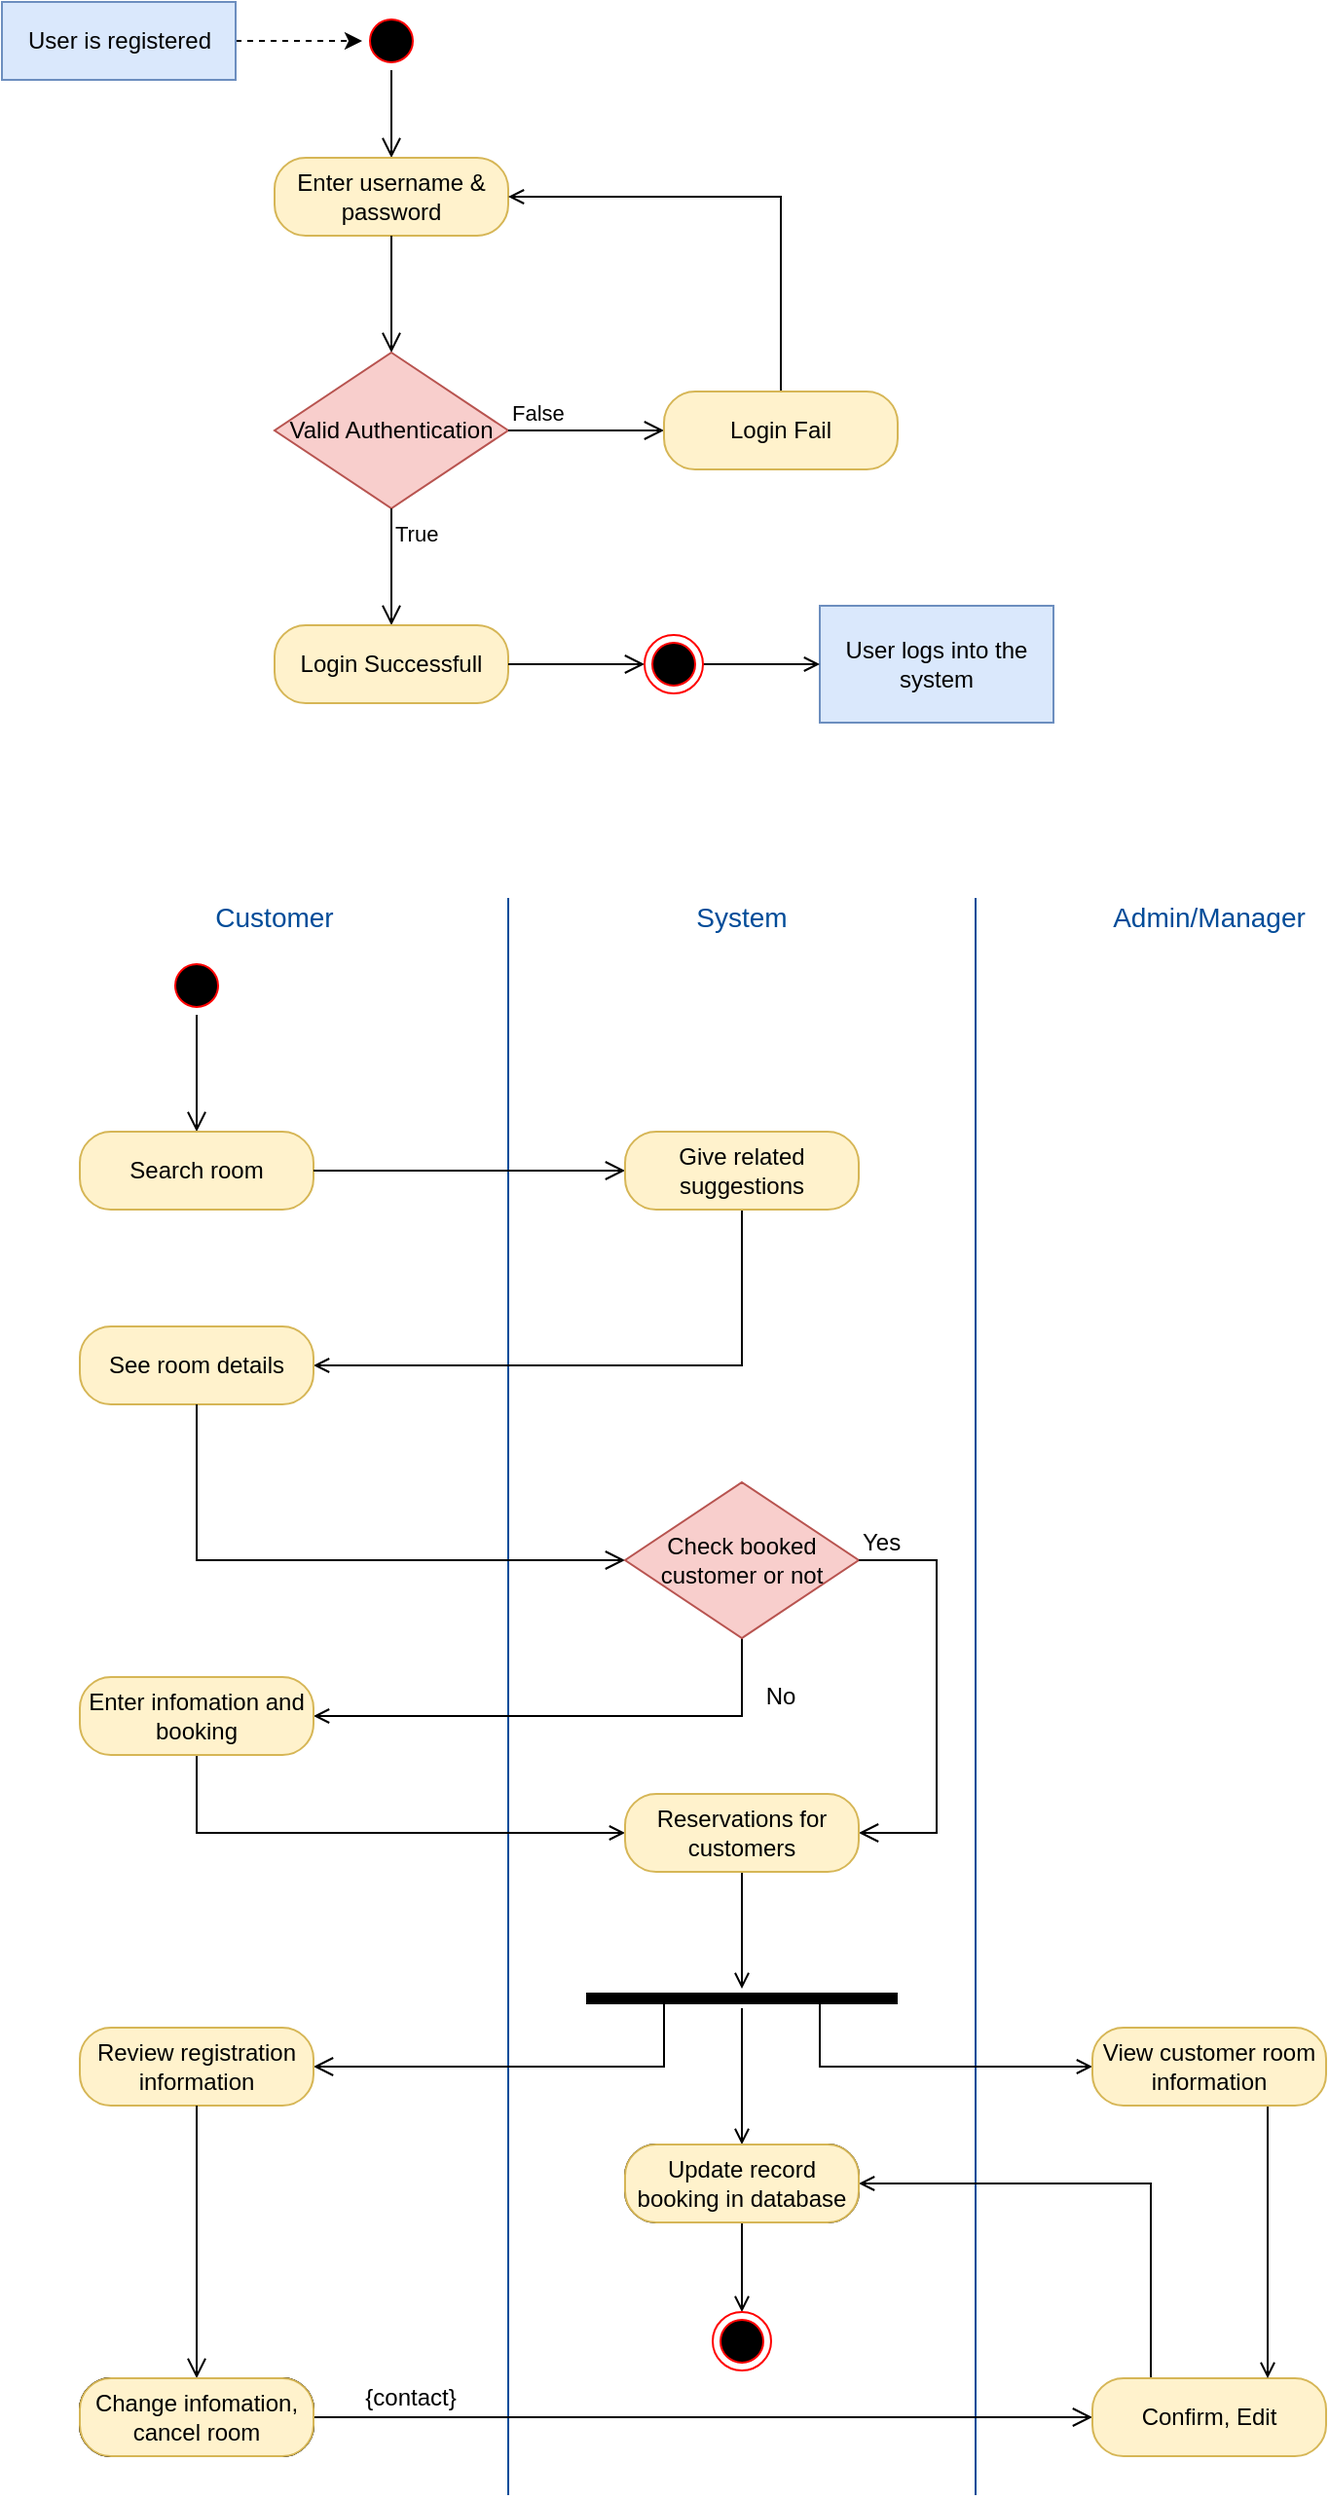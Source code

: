 <mxfile version="12.9.9" type="device"><diagram id="uFxj3A4gEIVILzr_MBpF" name="Page-1"><mxGraphModel dx="1038" dy="641" grid="1" gridSize="10" guides="1" tooltips="1" connect="1" arrows="1" fold="1" page="1" pageScale="1" pageWidth="1169" pageHeight="827" math="0" shadow="0"><root><mxCell id="0"/><mxCell id="1" parent="0"/><mxCell id="ILYy51zfQqcOIbG5fD4P-10" value="" style="ellipse;html=1;shape=startState;fillColor=#000000;strokeColor=#ff0000;" vertex="1" parent="1"><mxGeometry x="205" y="45" width="30" height="30" as="geometry"/></mxCell><mxCell id="ILYy51zfQqcOIbG5fD4P-11" value="" style="edgeStyle=orthogonalEdgeStyle;html=1;verticalAlign=bottom;endArrow=open;endSize=8;strokeColor=#000000;entryX=0.5;entryY=0;entryDx=0;entryDy=0;" edge="1" source="ILYy51zfQqcOIbG5fD4P-10" parent="1" target="ILYy51zfQqcOIbG5fD4P-12"><mxGeometry relative="1" as="geometry"><mxPoint x="220" y="130" as="targetPoint"/></mxGeometry></mxCell><mxCell id="ILYy51zfQqcOIbG5fD4P-12" value="Enter username &amp;amp; password" style="rounded=1;whiteSpace=wrap;html=1;arcSize=40;fillColor=#fff2cc;strokeColor=#d6b656;" vertex="1" parent="1"><mxGeometry x="160" y="120" width="120" height="40" as="geometry"/></mxCell><mxCell id="ILYy51zfQqcOIbG5fD4P-13" value="" style="edgeStyle=orthogonalEdgeStyle;html=1;verticalAlign=bottom;endArrow=open;endSize=8;strokeColor=#000000;entryX=0.5;entryY=0;entryDx=0;entryDy=0;" edge="1" source="ILYy51zfQqcOIbG5fD4P-12" parent="1" target="ILYy51zfQqcOIbG5fD4P-21"><mxGeometry relative="1" as="geometry"><mxPoint x="220" y="260" as="targetPoint"/></mxGeometry></mxCell><mxCell id="ILYy51zfQqcOIbG5fD4P-17" style="edgeStyle=orthogonalEdgeStyle;rounded=0;orthogonalLoop=1;jettySize=auto;html=1;dashed=1;" edge="1" parent="1" source="ILYy51zfQqcOIbG5fD4P-16" target="ILYy51zfQqcOIbG5fD4P-10"><mxGeometry relative="1" as="geometry"/></mxCell><mxCell id="ILYy51zfQqcOIbG5fD4P-16" value="User is registered" style="html=1;dashed=0;whitespace=wrap;fillColor=#dae8fc;strokeColor=#6c8ebf;" vertex="1" parent="1"><mxGeometry x="20" y="40" width="120" height="40" as="geometry"/></mxCell><mxCell id="ILYy51zfQqcOIbG5fD4P-21" value="Valid Authentication" style="rhombus;whiteSpace=wrap;html=1;fillColor=#f8cecc;strokeColor=#b85450;" vertex="1" parent="1"><mxGeometry x="160" y="220" width="120" height="80" as="geometry"/></mxCell><mxCell id="ILYy51zfQqcOIbG5fD4P-22" value="False" style="edgeStyle=orthogonalEdgeStyle;html=1;align=left;verticalAlign=bottom;endArrow=open;endSize=8;strokeColor=#000000;" edge="1" source="ILYy51zfQqcOIbG5fD4P-21" parent="1"><mxGeometry x="-1" relative="1" as="geometry"><mxPoint x="360" y="260" as="targetPoint"/></mxGeometry></mxCell><mxCell id="ILYy51zfQqcOIbG5fD4P-23" value="True" style="edgeStyle=orthogonalEdgeStyle;html=1;align=left;verticalAlign=top;endArrow=open;endSize=8;strokeColor=#000000;entryX=0.5;entryY=0;entryDx=0;entryDy=0;" edge="1" source="ILYy51zfQqcOIbG5fD4P-21" parent="1" target="ILYy51zfQqcOIbG5fD4P-27"><mxGeometry x="-1" relative="1" as="geometry"><mxPoint x="220" y="360" as="targetPoint"/></mxGeometry></mxCell><mxCell id="ILYy51zfQqcOIbG5fD4P-26" style="edgeStyle=orthogonalEdgeStyle;rounded=0;orthogonalLoop=1;jettySize=auto;html=1;entryX=1;entryY=0.5;entryDx=0;entryDy=0;endArrow=open;endFill=0;" edge="1" parent="1" source="ILYy51zfQqcOIbG5fD4P-24" target="ILYy51zfQqcOIbG5fD4P-12"><mxGeometry relative="1" as="geometry"><Array as="points"><mxPoint x="420" y="140"/></Array></mxGeometry></mxCell><mxCell id="ILYy51zfQqcOIbG5fD4P-24" value="Login Fail" style="rounded=1;whiteSpace=wrap;html=1;arcSize=40;fillColor=#fff2cc;strokeColor=#d6b656;" vertex="1" parent="1"><mxGeometry x="360" y="240" width="120" height="40" as="geometry"/></mxCell><mxCell id="ILYy51zfQqcOIbG5fD4P-27" value="Login Successfull" style="rounded=1;whiteSpace=wrap;html=1;arcSize=40;fillColor=#fff2cc;strokeColor=#d6b656;" vertex="1" parent="1"><mxGeometry x="160" y="360" width="120" height="40" as="geometry"/></mxCell><mxCell id="ILYy51zfQqcOIbG5fD4P-28" value="" style="edgeStyle=orthogonalEdgeStyle;html=1;verticalAlign=bottom;endArrow=open;endSize=8;strokeColor=#000000;entryX=0;entryY=0.5;entryDx=0;entryDy=0;" edge="1" source="ILYy51zfQqcOIbG5fD4P-27" parent="1" target="ILYy51zfQqcOIbG5fD4P-34"><mxGeometry relative="1" as="geometry"><mxPoint x="360" y="380" as="targetPoint"/></mxGeometry></mxCell><mxCell id="ILYy51zfQqcOIbG5fD4P-33" value="User logs into the system" style="shape=rect;html=1;rounded=0;whiteSpace=wrap;align=center;shadow=0;fillColor=#dae8fc;strokeColor=#6c8ebf;" vertex="1" parent="1"><mxGeometry x="440" y="350" width="120" height="60" as="geometry"/></mxCell><mxCell id="ILYy51zfQqcOIbG5fD4P-35" style="edgeStyle=orthogonalEdgeStyle;rounded=0;orthogonalLoop=1;jettySize=auto;html=1;entryX=0;entryY=0.5;entryDx=0;entryDy=0;endArrow=open;endFill=0;" edge="1" parent="1" source="ILYy51zfQqcOIbG5fD4P-34" target="ILYy51zfQqcOIbG5fD4P-33"><mxGeometry relative="1" as="geometry"/></mxCell><mxCell id="ILYy51zfQqcOIbG5fD4P-34" value="" style="ellipse;html=1;shape=endState;fillColor=#000000;strokeColor=#ff0000;rounded=0;shadow=0;" vertex="1" parent="1"><mxGeometry x="350" y="365" width="30" height="30" as="geometry"/></mxCell><mxCell id="ILYy51zfQqcOIbG5fD4P-42" value="" style="endArrow=none;html=1;strokeColor=#004C99;" edge="1" parent="1"><mxGeometry width="50" height="50" relative="1" as="geometry"><mxPoint x="280" y="1320" as="sourcePoint"/><mxPoint x="280" y="500" as="targetPoint"/></mxGeometry></mxCell><mxCell id="ILYy51zfQqcOIbG5fD4P-44" value="" style="endArrow=none;html=1;strokeColor=#004C99;" edge="1" parent="1"><mxGeometry width="50" height="50" relative="1" as="geometry"><mxPoint x="520" y="1320" as="sourcePoint"/><mxPoint x="520" y="500" as="targetPoint"/></mxGeometry></mxCell><mxCell id="ILYy51zfQqcOIbG5fD4P-45" value="&lt;font style=&quot;font-size: 14px&quot;&gt;Customer&lt;/font&gt;" style="text;html=1;strokeColor=none;fillColor=none;align=center;verticalAlign=middle;whiteSpace=wrap;rounded=0;shadow=0;fontColor=#004C99;" vertex="1" parent="1"><mxGeometry x="120" y="500" width="80" height="20" as="geometry"/></mxCell><mxCell id="ILYy51zfQqcOIbG5fD4P-46" value="&lt;font style=&quot;font-size: 14px&quot;&gt;System&lt;/font&gt;" style="text;html=1;strokeColor=none;fillColor=none;align=center;verticalAlign=middle;whiteSpace=wrap;rounded=0;shadow=0;fontColor=#004C99;" vertex="1" parent="1"><mxGeometry x="360" y="500" width="80" height="20" as="geometry"/></mxCell><mxCell id="ILYy51zfQqcOIbG5fD4P-47" value="&lt;font style=&quot;font-size: 14px&quot;&gt;Admin/Manager&lt;/font&gt;" style="text;html=1;strokeColor=none;fillColor=none;align=center;verticalAlign=middle;whiteSpace=wrap;rounded=0;shadow=0;fontColor=#004C99;" vertex="1" parent="1"><mxGeometry x="580" y="500" width="120" height="20" as="geometry"/></mxCell><mxCell id="ILYy51zfQqcOIbG5fD4P-48" value="" style="ellipse;html=1;shape=startState;fillColor=#000000;strokeColor=#FF0000;rounded=0;shadow=0;" vertex="1" parent="1"><mxGeometry x="105" y="530" width="30" height="30" as="geometry"/></mxCell><mxCell id="ILYy51zfQqcOIbG5fD4P-49" value="" style="edgeStyle=orthogonalEdgeStyle;html=1;verticalAlign=bottom;endArrow=open;endSize=8;strokeColor=#000000;entryX=0.5;entryY=0;entryDx=0;entryDy=0;" edge="1" source="ILYy51zfQqcOIbG5fD4P-48" parent="1" target="ILYy51zfQqcOIbG5fD4P-50"><mxGeometry relative="1" as="geometry"><mxPoint x="120" y="620" as="targetPoint"/></mxGeometry></mxCell><mxCell id="ILYy51zfQqcOIbG5fD4P-50" value="Search room" style="rounded=1;whiteSpace=wrap;html=1;arcSize=40;fillColor=#fff2cc;strokeColor=#d6b656;shadow=0;" vertex="1" parent="1"><mxGeometry x="60" y="620" width="120" height="40" as="geometry"/></mxCell><mxCell id="ILYy51zfQqcOIbG5fD4P-51" value="" style="edgeStyle=orthogonalEdgeStyle;html=1;verticalAlign=bottom;endArrow=open;endSize=8;strokeColor=#000000;" edge="1" source="ILYy51zfQqcOIbG5fD4P-50" parent="1" target="ILYy51zfQqcOIbG5fD4P-52"><mxGeometry relative="1" as="geometry"><mxPoint x="340" y="640" as="targetPoint"/></mxGeometry></mxCell><mxCell id="ILYy51zfQqcOIbG5fD4P-56" style="edgeStyle=orthogonalEdgeStyle;rounded=0;orthogonalLoop=1;jettySize=auto;html=1;entryX=1;entryY=0.5;entryDx=0;entryDy=0;endArrow=open;endFill=0;strokeColor=#000000;" edge="1" parent="1" source="ILYy51zfQqcOIbG5fD4P-52" target="ILYy51zfQqcOIbG5fD4P-53"><mxGeometry relative="1" as="geometry"><Array as="points"><mxPoint x="400" y="740"/></Array></mxGeometry></mxCell><mxCell id="ILYy51zfQqcOIbG5fD4P-52" value="Give related suggestions" style="rounded=1;whiteSpace=wrap;html=1;arcSize=40;fillColor=#fff2cc;strokeColor=#d6b656;" vertex="1" parent="1"><mxGeometry x="340" y="620" width="120" height="40" as="geometry"/></mxCell><mxCell id="ILYy51zfQqcOIbG5fD4P-53" value="See room details" style="rounded=1;whiteSpace=wrap;html=1;arcSize=40;fillColor=#fff2cc;strokeColor=#d6b656;shadow=0;" vertex="1" parent="1"><mxGeometry x="60" y="720" width="120" height="40" as="geometry"/></mxCell><mxCell id="ILYy51zfQqcOIbG5fD4P-54" value="" style="edgeStyle=orthogonalEdgeStyle;html=1;verticalAlign=bottom;endArrow=open;endSize=8;strokeColor=#000000;entryX=0;entryY=0.5;entryDx=0;entryDy=0;rounded=0;" edge="1" source="ILYy51zfQqcOIbG5fD4P-53" parent="1" target="ILYy51zfQqcOIbG5fD4P-57"><mxGeometry relative="1" as="geometry"><mxPoint x="120" y="820" as="targetPoint"/><Array as="points"><mxPoint x="120" y="840"/></Array></mxGeometry></mxCell><mxCell id="ILYy51zfQqcOIbG5fD4P-63" style="edgeStyle=orthogonalEdgeStyle;rounded=0;orthogonalLoop=1;jettySize=auto;html=1;entryX=1;entryY=0.5;entryDx=0;entryDy=0;endArrow=open;endFill=0;strokeColor=#000000;exitX=0.5;exitY=1;exitDx=0;exitDy=0;" edge="1" parent="1" source="ILYy51zfQqcOIbG5fD4P-57" target="ILYy51zfQqcOIbG5fD4P-60"><mxGeometry relative="1" as="geometry"/></mxCell><mxCell id="ILYy51zfQqcOIbG5fD4P-57" value="Check booked customer or not" style="rhombus;whiteSpace=wrap;html=1;fillColor=#f8cecc;strokeColor=#b85450;rounded=0;shadow=0;" vertex="1" parent="1"><mxGeometry x="340" y="800" width="120" height="80" as="geometry"/></mxCell><mxCell id="ILYy51zfQqcOIbG5fD4P-58" value="&lt;font style=&quot;font-size: 12px&quot;&gt;Yes&lt;/font&gt;" style="edgeStyle=orthogonalEdgeStyle;html=1;align=left;verticalAlign=bottom;endArrow=open;endSize=8;strokeColor=#000000;rounded=0;entryX=1;entryY=0.5;entryDx=0;entryDy=0;" edge="1" source="ILYy51zfQqcOIbG5fD4P-57" parent="1" target="ILYy51zfQqcOIbG5fD4P-62"><mxGeometry x="-1" relative="1" as="geometry"><mxPoint x="490" y="840" as="targetPoint"/><Array as="points"><mxPoint x="500" y="840"/><mxPoint x="500" y="980"/></Array></mxGeometry></mxCell><mxCell id="ILYy51zfQqcOIbG5fD4P-65" style="edgeStyle=orthogonalEdgeStyle;rounded=0;orthogonalLoop=1;jettySize=auto;html=1;entryX=0;entryY=0.5;entryDx=0;entryDy=0;endArrow=open;endFill=0;strokeColor=#000000;exitX=0.5;exitY=1;exitDx=0;exitDy=0;" edge="1" parent="1" source="ILYy51zfQqcOIbG5fD4P-60" target="ILYy51zfQqcOIbG5fD4P-62"><mxGeometry relative="1" as="geometry"/></mxCell><mxCell id="ILYy51zfQqcOIbG5fD4P-60" value="Enter infomation and booking" style="rounded=1;whiteSpace=wrap;html=1;arcSize=40;fillColor=#fff2cc;strokeColor=#d6b656;shadow=0;" vertex="1" parent="1"><mxGeometry x="60" y="900" width="120" height="40" as="geometry"/></mxCell><mxCell id="ILYy51zfQqcOIbG5fD4P-69" style="edgeStyle=none;rounded=0;orthogonalLoop=1;jettySize=auto;html=1;endArrow=open;endFill=0;strokeColor=#000000;" edge="1" parent="1" source="ILYy51zfQqcOIbG5fD4P-62" target="ILYy51zfQqcOIbG5fD4P-66"><mxGeometry relative="1" as="geometry"/></mxCell><mxCell id="ILYy51zfQqcOIbG5fD4P-62" value="Reservations for customers" style="rounded=1;whiteSpace=wrap;html=1;arcSize=40;fillColor=#fff2cc;strokeColor=#d6b656;" vertex="1" parent="1"><mxGeometry x="340" y="960" width="120" height="40" as="geometry"/></mxCell><mxCell id="ILYy51zfQqcOIbG5fD4P-70" style="edgeStyle=none;rounded=0;orthogonalLoop=1;jettySize=auto;html=1;endArrow=open;endFill=0;strokeColor=#000000;entryX=0.5;entryY=0;entryDx=0;entryDy=0;" edge="1" parent="1" source="ILYy51zfQqcOIbG5fD4P-66" target="ILYy51zfQqcOIbG5fD4P-71"><mxGeometry relative="1" as="geometry"><mxPoint x="400" y="1120" as="targetPoint"/></mxGeometry></mxCell><mxCell id="ILYy51zfQqcOIbG5fD4P-83" style="edgeStyle=none;rounded=0;orthogonalLoop=1;jettySize=auto;html=1;exitX=0.75;exitY=0.5;exitDx=0;exitDy=0;exitPerimeter=0;endArrow=open;endFill=0;strokeColor=#000000;" edge="1" parent="1" source="ILYy51zfQqcOIbG5fD4P-66"><mxGeometry relative="1" as="geometry"><mxPoint x="580" y="1100" as="targetPoint"/><Array as="points"><mxPoint x="440" y="1100"/></Array></mxGeometry></mxCell><mxCell id="ILYy51zfQqcOIbG5fD4P-66" value="" style="shape=line;html=1;strokeWidth=6;strokeColor=#000000;rounded=0;shadow=0;" vertex="1" parent="1"><mxGeometry x="320" y="1060" width="160" height="10" as="geometry"/></mxCell><mxCell id="ILYy51zfQqcOIbG5fD4P-67" value="" style="html=1;verticalAlign=bottom;endArrow=open;endSize=8;strokeColor=#000000;exitX=0.25;exitY=0.5;exitDx=0;exitDy=0;exitPerimeter=0;rounded=0;entryX=1;entryY=0.5;entryDx=0;entryDy=0;" edge="1" source="ILYy51zfQqcOIbG5fD4P-66" parent="1" target="ILYy51zfQqcOIbG5fD4P-74"><mxGeometry relative="1" as="geometry"><mxPoint x="200" y="1100" as="targetPoint"/><Array as="points"><mxPoint x="360" y="1100"/></Array></mxGeometry></mxCell><mxCell id="ILYy51zfQqcOIbG5fD4P-90" style="edgeStyle=none;rounded=0;orthogonalLoop=1;jettySize=auto;html=1;entryX=0.5;entryY=0;entryDx=0;entryDy=0;endArrow=open;endFill=0;strokeColor=#000000;" edge="1" parent="1" source="ILYy51zfQqcOIbG5fD4P-71" target="ILYy51zfQqcOIbG5fD4P-89"><mxGeometry relative="1" as="geometry"/></mxCell><mxCell id="ILYy51zfQqcOIbG5fD4P-71" value="Update record booking in database" style="rounded=1;whiteSpace=wrap;html=1;arcSize=40;fillColor=#fff2cc;strokeColor=#000000;shadow=0;" vertex="1" parent="1"><mxGeometry x="340" y="1140" width="120" height="40" as="geometry"/></mxCell><mxCell id="ILYy51zfQqcOIbG5fD4P-73" value="No" style="text;html=1;strokeColor=none;fillColor=none;align=center;verticalAlign=middle;whiteSpace=wrap;rounded=0;shadow=0;" vertex="1" parent="1"><mxGeometry x="400" y="900" width="40" height="20" as="geometry"/></mxCell><mxCell id="ILYy51zfQqcOIbG5fD4P-74" value="Review registration information" style="rounded=1;whiteSpace=wrap;html=1;arcSize=40;fillColor=#fff2cc;strokeColor=#d6b656;shadow=0;" vertex="1" parent="1"><mxGeometry x="60" y="1080" width="120" height="40" as="geometry"/></mxCell><mxCell id="ILYy51zfQqcOIbG5fD4P-75" value="" style="edgeStyle=orthogonalEdgeStyle;html=1;verticalAlign=bottom;endArrow=open;endSize=8;strokeColor=#000000;entryX=0.5;entryY=0;entryDx=0;entryDy=0;" edge="1" source="ILYy51zfQqcOIbG5fD4P-74" parent="1" target="ILYy51zfQqcOIbG5fD4P-77"><mxGeometry relative="1" as="geometry"><mxPoint x="120" y="1180" as="targetPoint"/></mxGeometry></mxCell><mxCell id="ILYy51zfQqcOIbG5fD4P-77" value="Change infomation, cancel room" style="rounded=1;whiteSpace=wrap;html=1;arcSize=40;fontColor=#000000;fillColor=#ffffc0;strokeColor=#000000;shadow=0;" vertex="1" parent="1"><mxGeometry x="60" y="1260" width="120" height="40" as="geometry"/></mxCell><mxCell id="ILYy51zfQqcOIbG5fD4P-78" value="" style="edgeStyle=orthogonalEdgeStyle;html=1;verticalAlign=bottom;endArrow=open;endSize=8;strokeColor=#000000;" edge="1" source="ILYy51zfQqcOIbG5fD4P-77" parent="1"><mxGeometry relative="1" as="geometry"><mxPoint x="580" y="1280" as="targetPoint"/></mxGeometry></mxCell><mxCell id="ILYy51zfQqcOIbG5fD4P-82" style="edgeStyle=none;rounded=0;orthogonalLoop=1;jettySize=auto;html=1;entryX=1;entryY=0.5;entryDx=0;entryDy=0;endArrow=open;endFill=0;strokeColor=#000000;exitX=0.25;exitY=0;exitDx=0;exitDy=0;" edge="1" parent="1" source="ILYy51zfQqcOIbG5fD4P-79" target="ILYy51zfQqcOIbG5fD4P-71"><mxGeometry relative="1" as="geometry"><Array as="points"><mxPoint x="610" y="1160"/></Array></mxGeometry></mxCell><mxCell id="ILYy51zfQqcOIbG5fD4P-79" value="Confirm, Edit" style="rounded=1;whiteSpace=wrap;html=1;arcSize=40;fillColor=#fff2cc;strokeColor=#d6b656;shadow=0;" vertex="1" parent="1"><mxGeometry x="580" y="1260" width="120" height="40" as="geometry"/></mxCell><mxCell id="ILYy51zfQqcOIbG5fD4P-81" value="{contact}" style="text;html=1;strokeColor=none;fillColor=none;align=center;verticalAlign=middle;whiteSpace=wrap;rounded=0;shadow=0;" vertex="1" parent="1"><mxGeometry x="200" y="1260" width="60" height="20" as="geometry"/></mxCell><mxCell id="ILYy51zfQqcOIbG5fD4P-88" style="edgeStyle=none;rounded=0;orthogonalLoop=1;jettySize=auto;html=1;entryX=0.75;entryY=0;entryDx=0;entryDy=0;endArrow=open;endFill=0;strokeColor=#000000;exitX=0.75;exitY=1;exitDx=0;exitDy=0;" edge="1" parent="1" source="ILYy51zfQqcOIbG5fD4P-84" target="ILYy51zfQqcOIbG5fD4P-79"><mxGeometry relative="1" as="geometry"/></mxCell><mxCell id="ILYy51zfQqcOIbG5fD4P-84" value="View customer room information" style="rounded=1;whiteSpace=wrap;html=1;arcSize=40;fillColor=#fff2cc;strokeColor=#d6b656;shadow=0;" vertex="1" parent="1"><mxGeometry x="580" y="1080" width="120" height="40" as="geometry"/></mxCell><mxCell id="ILYy51zfQqcOIbG5fD4P-86" value="Change infomation, cancel room" style="rounded=1;whiteSpace=wrap;html=1;arcSize=40;fontColor=#000000;fillColor=#ffffc0;strokeColor=#000000;shadow=0;" vertex="1" parent="1"><mxGeometry x="60" y="1260" width="120" height="40" as="geometry"/></mxCell><mxCell id="ILYy51zfQqcOIbG5fD4P-87" value="Change infomation, cancel room" style="rounded=1;whiteSpace=wrap;html=1;arcSize=40;fillColor=#fff2cc;strokeColor=#d6b656;shadow=0;" vertex="1" parent="1"><mxGeometry x="60" y="1260" width="120" height="40" as="geometry"/></mxCell><mxCell id="ILYy51zfQqcOIbG5fD4P-89" value="" style="ellipse;html=1;shape=endState;fillColor=#000000;strokeColor=#ff0000;rounded=0;shadow=0;" vertex="1" parent="1"><mxGeometry x="385" y="1226" width="30" height="30" as="geometry"/></mxCell><mxCell id="ILYy51zfQqcOIbG5fD4P-91" value="Update record booking in database" style="rounded=1;whiteSpace=wrap;html=1;arcSize=40;fillColor=#fff2cc;strokeColor=#d6b656;shadow=0;" vertex="1" parent="1"><mxGeometry x="340" y="1140" width="120" height="40" as="geometry"/></mxCell></root></mxGraphModel></diagram></mxfile>